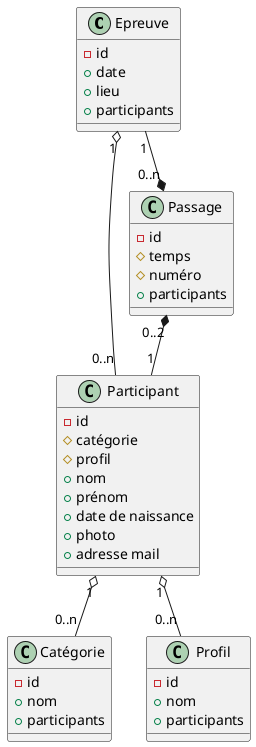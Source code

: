 @startuml
Epreuve "1" o-- "0..n" Participant
Epreuve "1" --* "0..n" Passage
Passage "0..2" *-- "1" Participant
Participant "1" o-- "0..n" Catégorie
Participant "1" o-- "0..n" Profil

class Epreuve {
-id
+date
+lieu
+participants
}

class Participant {
-id
#catégorie
#profil
+nom
+prénom
+date de naissance
+photo
+adresse mail
}

class Passage {
-id
#temps
#numéro
+participants
}

class Catégorie {
-id
+nom
+participants

}

class Profil {
-id
+nom
+participants

}
@enduml